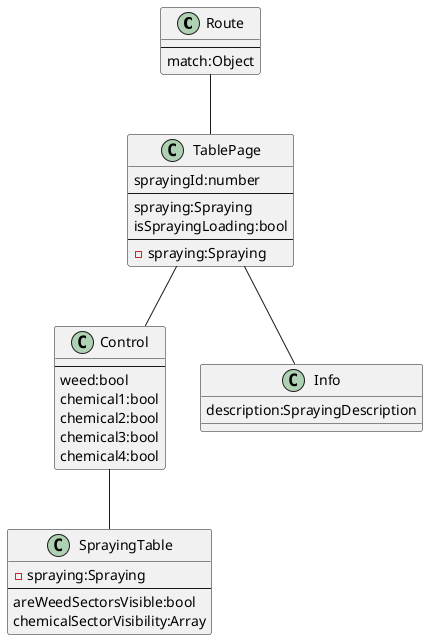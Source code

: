 @startuml

class Route {
    --
    match:Object
}

class TablePage {
    sprayingId:number
    --
    spraying:Spraying
    isSprayingLoading:bool
    --
    -spraying:Spraying
}

class Control {
    --
    weed:bool
    chemical1:bool
    chemical2:bool
    chemical3:bool
    chemical4:bool
}

class Info {
    description:SprayingDescription
}

class SprayingTable {
    -spraying:Spraying
    --
    areWeedSectorsVisible:bool
    chemicalSectorVisibility:Array
}

Route -- TablePage
TablePage -- Control
TablePage -- Info
Control -- SprayingTable

@enduml
